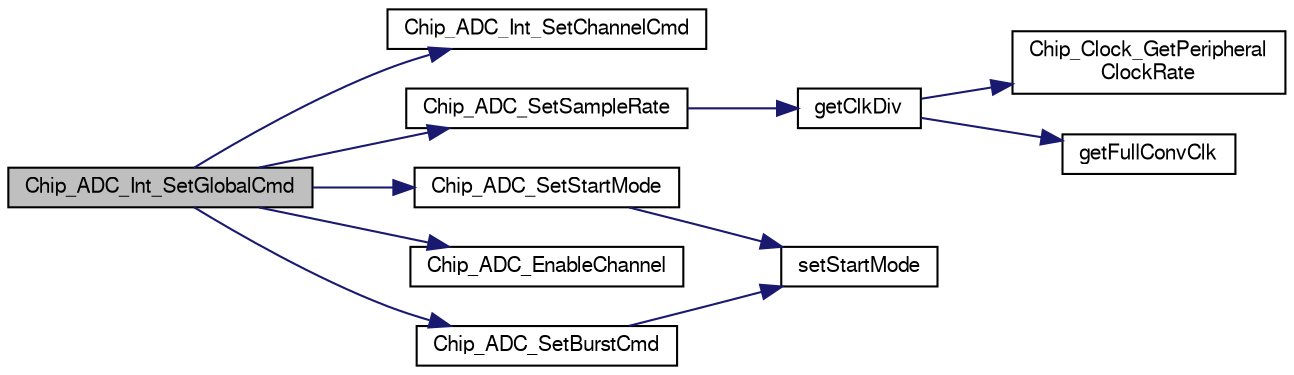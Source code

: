 digraph "Chip_ADC_Int_SetGlobalCmd"
{
  edge [fontname="FreeSans",fontsize="10",labelfontname="FreeSans",labelfontsize="10"];
  node [fontname="FreeSans",fontsize="10",shape=record];
  rankdir="LR";
  Node1 [label="Chip_ADC_Int_SetGlobalCmd",height=0.2,width=0.4,color="black", fillcolor="grey75", style="filled", fontcolor="black"];
  Node1 -> Node2 [color="midnightblue",fontsize="10",style="solid"];
  Node2 [label="Chip_ADC_Int_SetChannelCmd",height=0.2,width=0.4,color="black", fillcolor="white", style="filled",URL="$group__ADC__17XX__40XX.html#gac0bf9a8d016bcd88866d4ae59b1ca78c",tooltip="Enable/Disable interrupt for ADC channel. "];
  Node1 -> Node3 [color="midnightblue",fontsize="10",style="solid"];
  Node3 [label="Chip_ADC_SetStartMode",height=0.2,width=0.4,color="black", fillcolor="white", style="filled",URL="$group__ADC__17XX__40XX.html#ga951b5b680e4d3be64c83fc6e1caf644d",tooltip="Select the mode starting the AD conversion. "];
  Node3 -> Node4 [color="midnightblue",fontsize="10",style="solid"];
  Node4 [label="setStartMode",height=0.2,width=0.4,color="black", fillcolor="white", style="filled",URL="$adc__17xx__40xx_8c.html#a4797a87bc88aa9cc910b6c527ed340f3"];
  Node1 -> Node5 [color="midnightblue",fontsize="10",style="solid"];
  Node5 [label="Chip_ADC_SetSampleRate",height=0.2,width=0.4,color="black", fillcolor="white", style="filled",URL="$group__ADC__17XX__40XX.html#gae1629ea72c61a224e69e55f7699b7810",tooltip="Set the ADC Sample rate. "];
  Node5 -> Node6 [color="midnightblue",fontsize="10",style="solid"];
  Node6 [label="getClkDiv",height=0.2,width=0.4,color="black", fillcolor="white", style="filled",URL="$adc__17xx__40xx_8c.html#a4f05dad648b8fb141b7454037c1a96e5"];
  Node6 -> Node7 [color="midnightblue",fontsize="10",style="solid"];
  Node7 [label="Chip_Clock_GetPeripheral\lClockRate",height=0.2,width=0.4,color="black", fillcolor="white", style="filled",URL="$group__CLOCK__17XX__40XX.html#ga9c2bc86c857119426aa6a724c12a6f42",tooltip="Returns clock rate for a peripheral (from peripheral clock) "];
  Node6 -> Node8 [color="midnightblue",fontsize="10",style="solid"];
  Node8 [label="getFullConvClk",height=0.2,width=0.4,color="black", fillcolor="white", style="filled",URL="$adc__17xx__40xx_8c.html#a4f78d83197621aba61146de0d2ac07ad"];
  Node1 -> Node9 [color="midnightblue",fontsize="10",style="solid"];
  Node9 [label="Chip_ADC_EnableChannel",height=0.2,width=0.4,color="black", fillcolor="white", style="filled",URL="$group__ADC__17XX__40XX.html#gaf2fd510be97c2747ed3c53c132a45e15",tooltip="Enable or disable the ADC channel on ADC peripheral. "];
  Node1 -> Node10 [color="midnightblue",fontsize="10",style="solid"];
  Node10 [label="Chip_ADC_SetBurstCmd",height=0.2,width=0.4,color="black", fillcolor="white", style="filled",URL="$group__ADC__17XX__40XX.html#gaa9890ccee17bea824b2af26e5bb2f1d6",tooltip="Enable burst mode. "];
  Node10 -> Node4 [color="midnightblue",fontsize="10",style="solid"];
}
